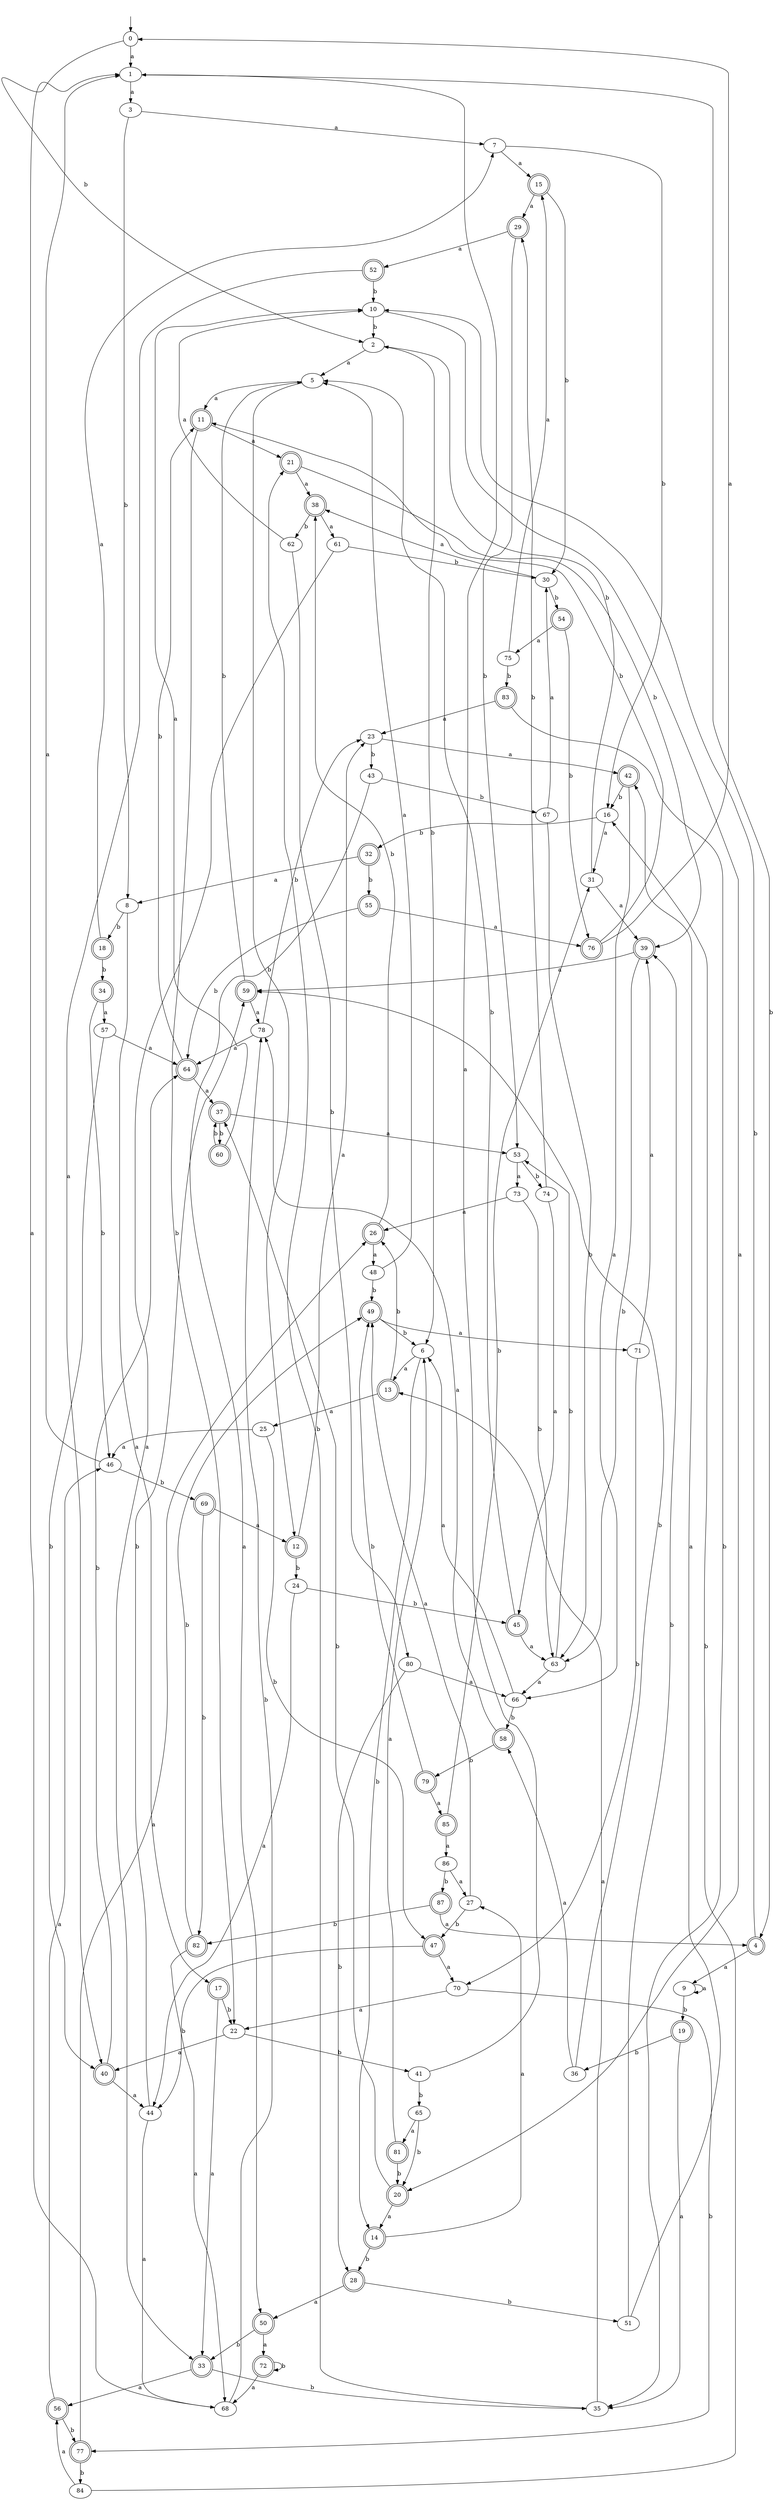 digraph RandomDFA {
  __start0 [label="", shape=none];
  __start0 -> 0 [label=""];
  0 [shape=circle]
  0 -> 1 [label="a"]
  0 -> 2 [label="b"]
  1
  1 -> 3 [label="a"]
  1 -> 4 [label="b"]
  2
  2 -> 5 [label="a"]
  2 -> 6 [label="b"]
  3
  3 -> 7 [label="a"]
  3 -> 8 [label="b"]
  4 [shape=doublecircle]
  4 -> 9 [label="a"]
  4 -> 10 [label="b"]
  5
  5 -> 11 [label="a"]
  5 -> 12 [label="b"]
  6
  6 -> 13 [label="a"]
  6 -> 14 [label="b"]
  7
  7 -> 15 [label="a"]
  7 -> 16 [label="b"]
  8
  8 -> 17 [label="a"]
  8 -> 18 [label="b"]
  9
  9 -> 9 [label="a"]
  9 -> 19 [label="b"]
  10
  10 -> 20 [label="a"]
  10 -> 2 [label="b"]
  11 [shape=doublecircle]
  11 -> 21 [label="a"]
  11 -> 22 [label="b"]
  12 [shape=doublecircle]
  12 -> 23 [label="a"]
  12 -> 24 [label="b"]
  13 [shape=doublecircle]
  13 -> 25 [label="a"]
  13 -> 26 [label="b"]
  14 [shape=doublecircle]
  14 -> 27 [label="a"]
  14 -> 28 [label="b"]
  15 [shape=doublecircle]
  15 -> 29 [label="a"]
  15 -> 30 [label="b"]
  16
  16 -> 31 [label="a"]
  16 -> 32 [label="b"]
  17 [shape=doublecircle]
  17 -> 33 [label="a"]
  17 -> 22 [label="b"]
  18 [shape=doublecircle]
  18 -> 7 [label="a"]
  18 -> 34 [label="b"]
  19 [shape=doublecircle]
  19 -> 35 [label="a"]
  19 -> 36 [label="b"]
  20 [shape=doublecircle]
  20 -> 14 [label="a"]
  20 -> 37 [label="b"]
  21 [shape=doublecircle]
  21 -> 38 [label="a"]
  21 -> 39 [label="b"]
  22
  22 -> 40 [label="a"]
  22 -> 41 [label="b"]
  23
  23 -> 42 [label="a"]
  23 -> 43 [label="b"]
  24
  24 -> 44 [label="a"]
  24 -> 45 [label="b"]
  25
  25 -> 46 [label="a"]
  25 -> 47 [label="b"]
  26 [shape=doublecircle]
  26 -> 48 [label="a"]
  26 -> 38 [label="b"]
  27
  27 -> 49 [label="a"]
  27 -> 47 [label="b"]
  28 [shape=doublecircle]
  28 -> 50 [label="a"]
  28 -> 51 [label="b"]
  29 [shape=doublecircle]
  29 -> 52 [label="a"]
  29 -> 53 [label="b"]
  30
  30 -> 38 [label="a"]
  30 -> 54 [label="b"]
  31
  31 -> 39 [label="a"]
  31 -> 2 [label="b"]
  32 [shape=doublecircle]
  32 -> 8 [label="a"]
  32 -> 55 [label="b"]
  33 [shape=doublecircle]
  33 -> 56 [label="a"]
  33 -> 35 [label="b"]
  34 [shape=doublecircle]
  34 -> 57 [label="a"]
  34 -> 46 [label="b"]
  35
  35 -> 13 [label="a"]
  35 -> 21 [label="b"]
  36
  36 -> 58 [label="a"]
  36 -> 59 [label="b"]
  37 [shape=doublecircle]
  37 -> 53 [label="a"]
  37 -> 60 [label="b"]
  38 [shape=doublecircle]
  38 -> 61 [label="a"]
  38 -> 62 [label="b"]
  39 [shape=doublecircle]
  39 -> 59 [label="a"]
  39 -> 63 [label="b"]
  40 [shape=doublecircle]
  40 -> 44 [label="a"]
  40 -> 64 [label="b"]
  41
  41 -> 1 [label="a"]
  41 -> 65 [label="b"]
  42 [shape=doublecircle]
  42 -> 66 [label="a"]
  42 -> 16 [label="b"]
  43
  43 -> 50 [label="a"]
  43 -> 67 [label="b"]
  44
  44 -> 68 [label="a"]
  44 -> 59 [label="b"]
  45 [shape=doublecircle]
  45 -> 63 [label="a"]
  45 -> 5 [label="b"]
  46
  46 -> 1 [label="a"]
  46 -> 69 [label="b"]
  47 [shape=doublecircle]
  47 -> 70 [label="a"]
  47 -> 44 [label="b"]
  48
  48 -> 5 [label="a"]
  48 -> 49 [label="b"]
  49 [shape=doublecircle]
  49 -> 71 [label="a"]
  49 -> 6 [label="b"]
  50 [shape=doublecircle]
  50 -> 72 [label="a"]
  50 -> 33 [label="b"]
  51
  51 -> 42 [label="a"]
  51 -> 39 [label="b"]
  52 [shape=doublecircle]
  52 -> 40 [label="a"]
  52 -> 10 [label="b"]
  53
  53 -> 73 [label="a"]
  53 -> 74 [label="b"]
  54 [shape=doublecircle]
  54 -> 75 [label="a"]
  54 -> 76 [label="b"]
  55 [shape=doublecircle]
  55 -> 76 [label="a"]
  55 -> 64 [label="b"]
  56 [shape=doublecircle]
  56 -> 46 [label="a"]
  56 -> 77 [label="b"]
  57
  57 -> 64 [label="a"]
  57 -> 40 [label="b"]
  58 [shape=doublecircle]
  58 -> 78 [label="a"]
  58 -> 79 [label="b"]
  59 [shape=doublecircle]
  59 -> 78 [label="a"]
  59 -> 5 [label="b"]
  60 [shape=doublecircle]
  60 -> 10 [label="a"]
  60 -> 37 [label="b"]
  61
  61 -> 33 [label="a"]
  61 -> 30 [label="b"]
  62
  62 -> 10 [label="a"]
  62 -> 80 [label="b"]
  63
  63 -> 66 [label="a"]
  63 -> 53 [label="b"]
  64 [shape=doublecircle]
  64 -> 37 [label="a"]
  64 -> 11 [label="b"]
  65
  65 -> 81 [label="a"]
  65 -> 20 [label="b"]
  66
  66 -> 6 [label="a"]
  66 -> 58 [label="b"]
  67
  67 -> 30 [label="a"]
  67 -> 63 [label="b"]
  68
  68 -> 1 [label="a"]
  68 -> 78 [label="b"]
  69 [shape=doublecircle]
  69 -> 12 [label="a"]
  69 -> 82 [label="b"]
  70
  70 -> 22 [label="a"]
  70 -> 77 [label="b"]
  71
  71 -> 39 [label="a"]
  71 -> 70 [label="b"]
  72 [shape=doublecircle]
  72 -> 68 [label="a"]
  72 -> 72 [label="b"]
  73
  73 -> 26 [label="a"]
  73 -> 63 [label="b"]
  74
  74 -> 45 [label="a"]
  74 -> 29 [label="b"]
  75
  75 -> 15 [label="a"]
  75 -> 83 [label="b"]
  76 [shape=doublecircle]
  76 -> 0 [label="a"]
  76 -> 11 [label="b"]
  77 [shape=doublecircle]
  77 -> 26 [label="a"]
  77 -> 84 [label="b"]
  78
  78 -> 64 [label="a"]
  78 -> 23 [label="b"]
  79 [shape=doublecircle]
  79 -> 85 [label="a"]
  79 -> 49 [label="b"]
  80
  80 -> 66 [label="a"]
  80 -> 28 [label="b"]
  81 [shape=doublecircle]
  81 -> 6 [label="a"]
  81 -> 20 [label="b"]
  82 [shape=doublecircle]
  82 -> 68 [label="a"]
  82 -> 49 [label="b"]
  83 [shape=doublecircle]
  83 -> 23 [label="a"]
  83 -> 35 [label="b"]
  84
  84 -> 56 [label="a"]
  84 -> 16 [label="b"]
  85 [shape=doublecircle]
  85 -> 86 [label="a"]
  85 -> 31 [label="b"]
  86
  86 -> 27 [label="a"]
  86 -> 87 [label="b"]
  87 [shape=doublecircle]
  87 -> 4 [label="a"]
  87 -> 82 [label="b"]
}
